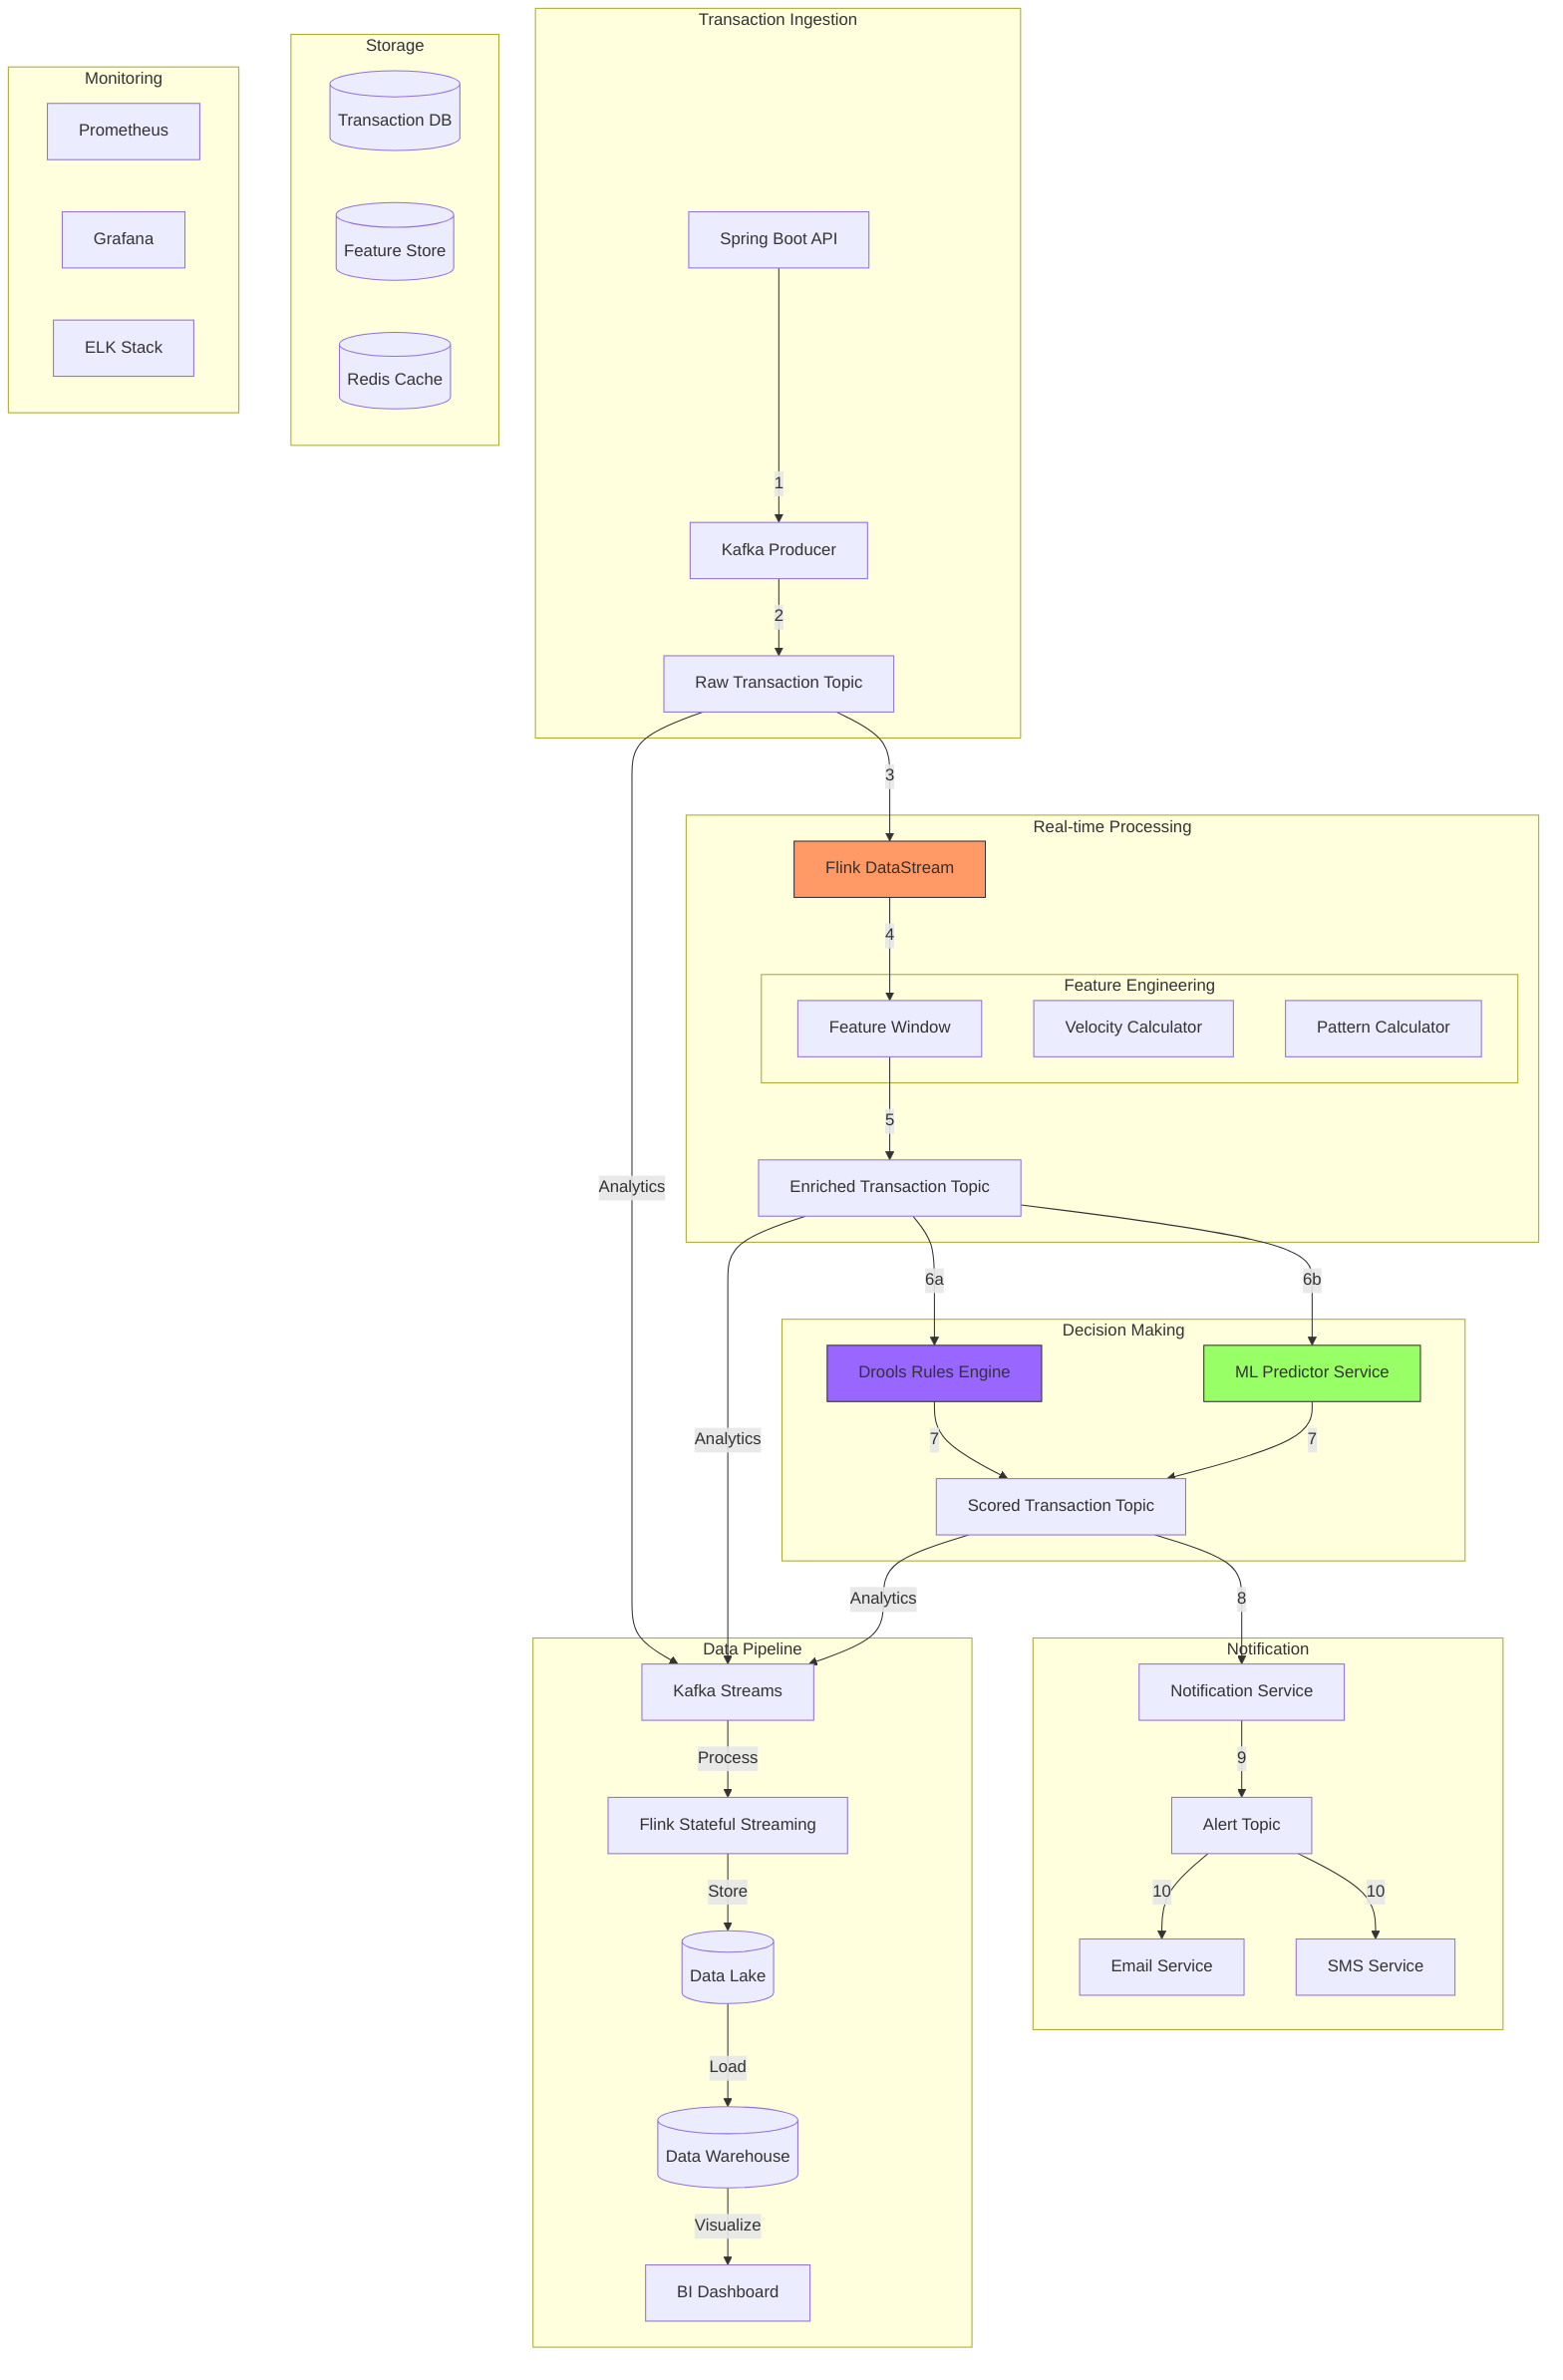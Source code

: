 graph TD
    subgraph Transaction Ingestion
        API[Spring Boot API]
        KP[Kafka Producer]
        KT1[Raw Transaction Topic]
    end

    subgraph Real-time Processing
        FS[Flink DataStream]
        subgraph Feature Engineering
            FW[Feature Window]
            VC[Velocity Calculator]
            PC[Pattern Calculator]
        end
        KT2[Enriched Transaction Topic]
    end

    subgraph Decision Making
        DR[Drools Rules Engine]
        ML[ML Predictor Service]
        KT3[Scored Transaction Topic]
    end

    subgraph Storage
        TD[(Transaction DB)]
        FD[(Feature Store)]
        CD[(Redis Cache)]
    end

    subgraph Notification
        NS[Notification Service]
        KT4[Alert Topic]
        ES[Email Service]
        SS[SMS Service]
    end

    subgraph Data Pipeline
        KS[Kafka Streams]
        SP[Flink Stateful Streaming]
        DL[(Data Lake)]
        DW[(Data Warehouse)]
        BI[BI Dashboard]
    end

    subgraph Monitoring
        PM[Prometheus]
        GF[Grafana]
        EK[ELK Stack]
    end

    API -->|1| KP
    KP -->|2| KT1
    KT1 -->|3| FS
    FS -->|4| FW
    FW -->|5| KT2
    KT2 -->|6a| DR
    KT2 -->|6b| ML
    DR -->|7| KT3
    ML -->|7| KT3
    KT3 -->|8| NS
    NS -->|9| KT4
    KT4 -->|10| ES
    KT4 -->|10| SS

    KT1 -->|Analytics| KS
    KT2 -->|Analytics| KS
    KT3 -->|Analytics| KS
    KS -->|Process| SP
    SP -->|Store| DL
    DL -->|Load| DW
    DW -->|Visualize| BI

    style FS fill:#f96,stroke:#333
    style DR fill:#96f,stroke:#333
    style ML fill:#9f6,stroke:#333